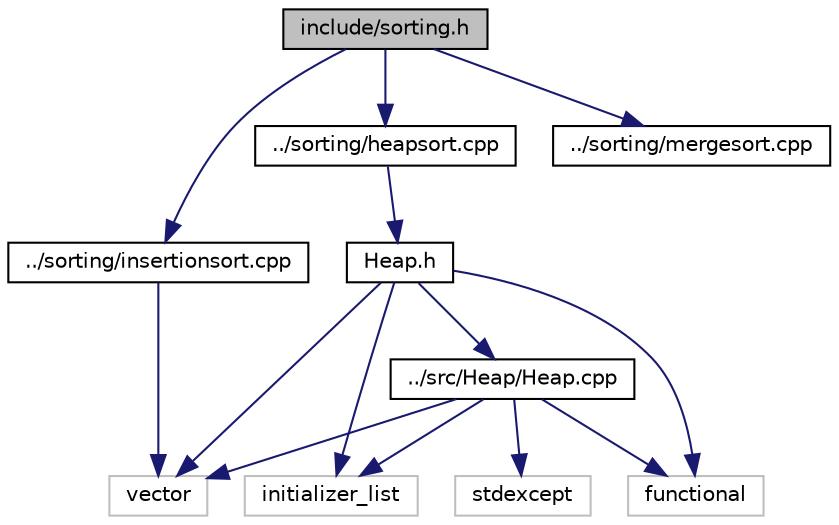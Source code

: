 digraph "include/sorting.h"
{
  edge [fontname="Helvetica",fontsize="10",labelfontname="Helvetica",labelfontsize="10"];
  node [fontname="Helvetica",fontsize="10",shape=record];
  Node1 [label="include/sorting.h",height=0.2,width=0.4,color="black", fillcolor="grey75", style="filled", fontcolor="black"];
  Node1 -> Node2 [color="midnightblue",fontsize="10",style="solid",fontname="Helvetica"];
  Node2 [label="../sorting/insertionsort.cpp",height=0.2,width=0.4,color="black", fillcolor="white", style="filled",URL="$insertionsort_8cpp.html"];
  Node2 -> Node3 [color="midnightblue",fontsize="10",style="solid",fontname="Helvetica"];
  Node3 [label="vector",height=0.2,width=0.4,color="grey75", fillcolor="white", style="filled"];
  Node1 -> Node4 [color="midnightblue",fontsize="10",style="solid",fontname="Helvetica"];
  Node4 [label="../sorting/mergesort.cpp",height=0.2,width=0.4,color="black", fillcolor="white", style="filled",URL="$mergesort_8cpp.html"];
  Node1 -> Node5 [color="midnightblue",fontsize="10",style="solid",fontname="Helvetica"];
  Node5 [label="../sorting/heapsort.cpp",height=0.2,width=0.4,color="black", fillcolor="white", style="filled",URL="$heapsort_8cpp.html"];
  Node5 -> Node6 [color="midnightblue",fontsize="10",style="solid",fontname="Helvetica"];
  Node6 [label="Heap.h",height=0.2,width=0.4,color="black", fillcolor="white", style="filled",URL="$_heap_8h.html"];
  Node6 -> Node3 [color="midnightblue",fontsize="10",style="solid",fontname="Helvetica"];
  Node6 -> Node7 [color="midnightblue",fontsize="10",style="solid",fontname="Helvetica"];
  Node7 [label="initializer_list",height=0.2,width=0.4,color="grey75", fillcolor="white", style="filled"];
  Node6 -> Node8 [color="midnightblue",fontsize="10",style="solid",fontname="Helvetica"];
  Node8 [label="functional",height=0.2,width=0.4,color="grey75", fillcolor="white", style="filled"];
  Node6 -> Node9 [color="midnightblue",fontsize="10",style="solid",fontname="Helvetica"];
  Node9 [label="../src/Heap/Heap.cpp",height=0.2,width=0.4,color="black", fillcolor="white", style="filled",URL="$_heap_8cpp.html"];
  Node9 -> Node3 [color="midnightblue",fontsize="10",style="solid",fontname="Helvetica"];
  Node9 -> Node7 [color="midnightblue",fontsize="10",style="solid",fontname="Helvetica"];
  Node9 -> Node8 [color="midnightblue",fontsize="10",style="solid",fontname="Helvetica"];
  Node9 -> Node10 [color="midnightblue",fontsize="10",style="solid",fontname="Helvetica"];
  Node10 [label="stdexcept",height=0.2,width=0.4,color="grey75", fillcolor="white", style="filled"];
}
